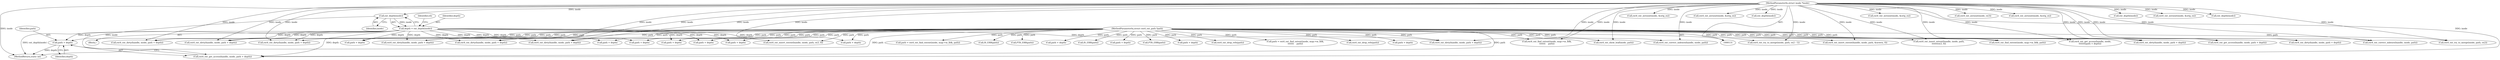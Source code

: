digraph "1_linux_667eff35a1f56fa74ce98a0c7c29a40adc1ba4e3@pointer" {
"1000299" [label="(Call,path + depth)"];
"1000135" [label="(MethodParameterIn,struct ext4_ext_path *path)"];
"1000219" [label="(Call,depth = ext_depth(inode))"];
"1000221" [label="(Call,ext_depth(inode))"];
"1000133" [label="(MethodParameterIn,struct inode *inode)"];
"1000611" [label="(Call,ext4_ext_insert_extent(handle, inode, path, ex3, 0))"];
"1000854" [label="(Call,ext4_ext_try_to_merge(inode, path, ex2 - 1))"];
"1000656" [label="(Call,path + depth)"];
"1000222" [label="(Identifier,inode)"];
"1000473" [label="(Call,ext4_ext_zeroout(inode, &orig_ex))"];
"1000691" [label="(Call,path = ext4_ext_find_extent(inode, map->m_lblk, path))"];
"1000912" [label="(Call,ext4_ext_insert_extent(handle, inode, path, &newex, 0))"];
"1000534" [label="(Call,IS_ERR(path))"];
"1000301" [label="(Identifier,depth)"];
"1000499" [label="(Call,ext4_ext_dirty(handle, inode, path + depth))"];
"1000136" [label="(Block,)"];
"1000955" [label="(Call,ext4_ext_dirty(handle, inode, path + depth))"];
"1000627" [label="(Call,ext4_ext_zeroout(inode, &orig_ex))"];
"1000874" [label="(Call,ext_depth(inode))"];
"1000998" [label="(Call,ext4_ext_dirty(handle, inode, path + depth))"];
"1000459" [label="(Call,ext4_ext_insert_extent(handle, inode, path,\n\t\t\t\t\t\t\tex3, 0))"];
"1000693" [label="(Call,ext4_ext_find_extent(inode, map->m_lblk, path))"];
"1000219" [label="(Call,depth = ext_depth(inode))"];
"1000705" [label="(Call,PTR_ERR(path))"];
"1000345" [label="(Call,path + depth)"];
"1000552" [label="(Call,ext4_ext_get_access(handle, inode,\n\t\t\t\t\t\t\t\tpath + depth))"];
"1000790" [label="(Call,ext4_ext_dirty(handle, inode, path + depth))"];
"1000958" [label="(Call,path + depth)"];
"1000221" [label="(Call,ext_depth(inode))"];
"1000316" [label="(Call,ext4_ext_zeroout(inode, &orig_ex))"];
"1000732" [label="(Call,ext4_ext_get_access(handle, inode, path + depth))"];
"1000300" [label="(Identifier,path)"];
"1000555" [label="(Call,path + depth)"];
"1000700" [label="(Call,IS_ERR(path))"];
"1000793" [label="(Call,path + depth)"];
"1000564" [label="(Call,ext4_ext_dirty(handle, inode, path + depth))"];
"1000133" [label="(MethodParameterIn,struct inode *inode)"];
"1000299" [label="(Call,path + depth)"];
"1000135" [label="(MethodParameterIn,struct ext4_ext_path *path)"];
"1000865" [label="(Call,ext4_ext_correct_indexes(handle, inode, path))"];
"1000513" [label="(Call,ext4_ext_zeroout(inode, ex3))"];
"1000539" [label="(Call,PTR_ERR(path))"];
"1000929" [label="(Call,ext4_ext_zeroout(inode, &orig_ex))"];
"1000502" [label="(Call,path + depth)"];
"1001006" [label="(MethodReturn,static int)"];
"1000884" [label="(Call,ext4_ext_try_to_merge(inode, path, ex2))"];
"1000902" [label="(Call,ext4_ext_dirty(handle, inode, path + depth))"];
"1000735" [label="(Call,path + depth)"];
"1000689" [label="(Call,ext4_ext_drop_refs(path))"];
"1000527" [label="(Call,ext4_ext_find_extent(inode, map->m_lblk,\n\t\t\t\t\t\t\t    path))"];
"1000968" [label="(Call,ext4_ext_show_leaf(inode, path))"];
"1000342" [label="(Call,ext4_ext_dirty(handle, inode, path + depth))"];
"1000525" [label="(Call,path = ext4_ext_find_extent(inode, map->m_lblk,\n\t\t\t\t\t\t\t    path))"];
"1000893" [label="(Call,ext4_ext_correct_indexes(handle, inode, path))"];
"1000523" [label="(Call,ext4_ext_drop_refs(path))"];
"1000224" [label="(Identifier,eh)"];
"1000296" [label="(Call,ext4_ext_get_access(handle, inode, path + depth))"];
"1000653" [label="(Call,ext4_ext_dirty(handle, inode, path + depth))"];
"1000521" [label="(Call,ext_depth(inode))"];
"1001001" [label="(Call,path + depth)"];
"1000220" [label="(Identifier,depth)"];
"1000433" [label="(Call,path + depth)"];
"1000764" [label="(Call,ext4_ext_zeroout(inode, &orig_ex))"];
"1000667" [label="(Call,ext_depth(inode))"];
"1000905" [label="(Call,path + depth)"];
"1000430" [label="(Call,ext4_ext_dirty(handle, inode, path + depth))"];
"1000567" [label="(Call,path + depth)"];
"1000299" -> "1000296"  [label="AST: "];
"1000299" -> "1000301"  [label="CFG: "];
"1000300" -> "1000299"  [label="AST: "];
"1000301" -> "1000299"  [label="AST: "];
"1000296" -> "1000299"  [label="CFG: "];
"1000299" -> "1001006"  [label="DDG: depth"];
"1000135" -> "1000299"  [label="DDG: path"];
"1000219" -> "1000299"  [label="DDG: depth"];
"1000135" -> "1000131"  [label="AST: "];
"1000135" -> "1001006"  [label="DDG: path"];
"1000135" -> "1000296"  [label="DDG: path"];
"1000135" -> "1000342"  [label="DDG: path"];
"1000135" -> "1000345"  [label="DDG: path"];
"1000135" -> "1000430"  [label="DDG: path"];
"1000135" -> "1000433"  [label="DDG: path"];
"1000135" -> "1000459"  [label="DDG: path"];
"1000135" -> "1000499"  [label="DDG: path"];
"1000135" -> "1000502"  [label="DDG: path"];
"1000135" -> "1000523"  [label="DDG: path"];
"1000135" -> "1000525"  [label="DDG: path"];
"1000135" -> "1000527"  [label="DDG: path"];
"1000135" -> "1000534"  [label="DDG: path"];
"1000135" -> "1000539"  [label="DDG: path"];
"1000135" -> "1000552"  [label="DDG: path"];
"1000135" -> "1000555"  [label="DDG: path"];
"1000135" -> "1000564"  [label="DDG: path"];
"1000135" -> "1000567"  [label="DDG: path"];
"1000135" -> "1000611"  [label="DDG: path"];
"1000135" -> "1000653"  [label="DDG: path"];
"1000135" -> "1000656"  [label="DDG: path"];
"1000135" -> "1000689"  [label="DDG: path"];
"1000135" -> "1000691"  [label="DDG: path"];
"1000135" -> "1000693"  [label="DDG: path"];
"1000135" -> "1000700"  [label="DDG: path"];
"1000135" -> "1000705"  [label="DDG: path"];
"1000135" -> "1000732"  [label="DDG: path"];
"1000135" -> "1000735"  [label="DDG: path"];
"1000135" -> "1000790"  [label="DDG: path"];
"1000135" -> "1000793"  [label="DDG: path"];
"1000135" -> "1000854"  [label="DDG: path"];
"1000135" -> "1000865"  [label="DDG: path"];
"1000135" -> "1000884"  [label="DDG: path"];
"1000135" -> "1000893"  [label="DDG: path"];
"1000135" -> "1000902"  [label="DDG: path"];
"1000135" -> "1000905"  [label="DDG: path"];
"1000135" -> "1000912"  [label="DDG: path"];
"1000135" -> "1000955"  [label="DDG: path"];
"1000135" -> "1000958"  [label="DDG: path"];
"1000135" -> "1000968"  [label="DDG: path"];
"1000135" -> "1000998"  [label="DDG: path"];
"1000135" -> "1001001"  [label="DDG: path"];
"1000219" -> "1000136"  [label="AST: "];
"1000219" -> "1000221"  [label="CFG: "];
"1000220" -> "1000219"  [label="AST: "];
"1000221" -> "1000219"  [label="AST: "];
"1000224" -> "1000219"  [label="CFG: "];
"1000219" -> "1001006"  [label="DDG: ext_depth(inode)"];
"1000221" -> "1000219"  [label="DDG: inode"];
"1000219" -> "1000296"  [label="DDG: depth"];
"1000219" -> "1000342"  [label="DDG: depth"];
"1000219" -> "1000345"  [label="DDG: depth"];
"1000219" -> "1000430"  [label="DDG: depth"];
"1000219" -> "1000433"  [label="DDG: depth"];
"1000219" -> "1000499"  [label="DDG: depth"];
"1000219" -> "1000502"  [label="DDG: depth"];
"1000219" -> "1000653"  [label="DDG: depth"];
"1000219" -> "1000656"  [label="DDG: depth"];
"1000219" -> "1000902"  [label="DDG: depth"];
"1000219" -> "1000905"  [label="DDG: depth"];
"1000219" -> "1000955"  [label="DDG: depth"];
"1000219" -> "1000958"  [label="DDG: depth"];
"1000219" -> "1000998"  [label="DDG: depth"];
"1000219" -> "1001001"  [label="DDG: depth"];
"1000221" -> "1000222"  [label="CFG: "];
"1000222" -> "1000221"  [label="AST: "];
"1000133" -> "1000221"  [label="DDG: inode"];
"1000221" -> "1000296"  [label="DDG: inode"];
"1000133" -> "1000131"  [label="AST: "];
"1000133" -> "1001006"  [label="DDG: inode"];
"1000133" -> "1000296"  [label="DDG: inode"];
"1000133" -> "1000316"  [label="DDG: inode"];
"1000133" -> "1000342"  [label="DDG: inode"];
"1000133" -> "1000430"  [label="DDG: inode"];
"1000133" -> "1000459"  [label="DDG: inode"];
"1000133" -> "1000473"  [label="DDG: inode"];
"1000133" -> "1000499"  [label="DDG: inode"];
"1000133" -> "1000513"  [label="DDG: inode"];
"1000133" -> "1000521"  [label="DDG: inode"];
"1000133" -> "1000527"  [label="DDG: inode"];
"1000133" -> "1000552"  [label="DDG: inode"];
"1000133" -> "1000564"  [label="DDG: inode"];
"1000133" -> "1000611"  [label="DDG: inode"];
"1000133" -> "1000627"  [label="DDG: inode"];
"1000133" -> "1000653"  [label="DDG: inode"];
"1000133" -> "1000667"  [label="DDG: inode"];
"1000133" -> "1000693"  [label="DDG: inode"];
"1000133" -> "1000732"  [label="DDG: inode"];
"1000133" -> "1000764"  [label="DDG: inode"];
"1000133" -> "1000790"  [label="DDG: inode"];
"1000133" -> "1000854"  [label="DDG: inode"];
"1000133" -> "1000865"  [label="DDG: inode"];
"1000133" -> "1000874"  [label="DDG: inode"];
"1000133" -> "1000884"  [label="DDG: inode"];
"1000133" -> "1000893"  [label="DDG: inode"];
"1000133" -> "1000902"  [label="DDG: inode"];
"1000133" -> "1000912"  [label="DDG: inode"];
"1000133" -> "1000929"  [label="DDG: inode"];
"1000133" -> "1000955"  [label="DDG: inode"];
"1000133" -> "1000968"  [label="DDG: inode"];
"1000133" -> "1000998"  [label="DDG: inode"];
}

